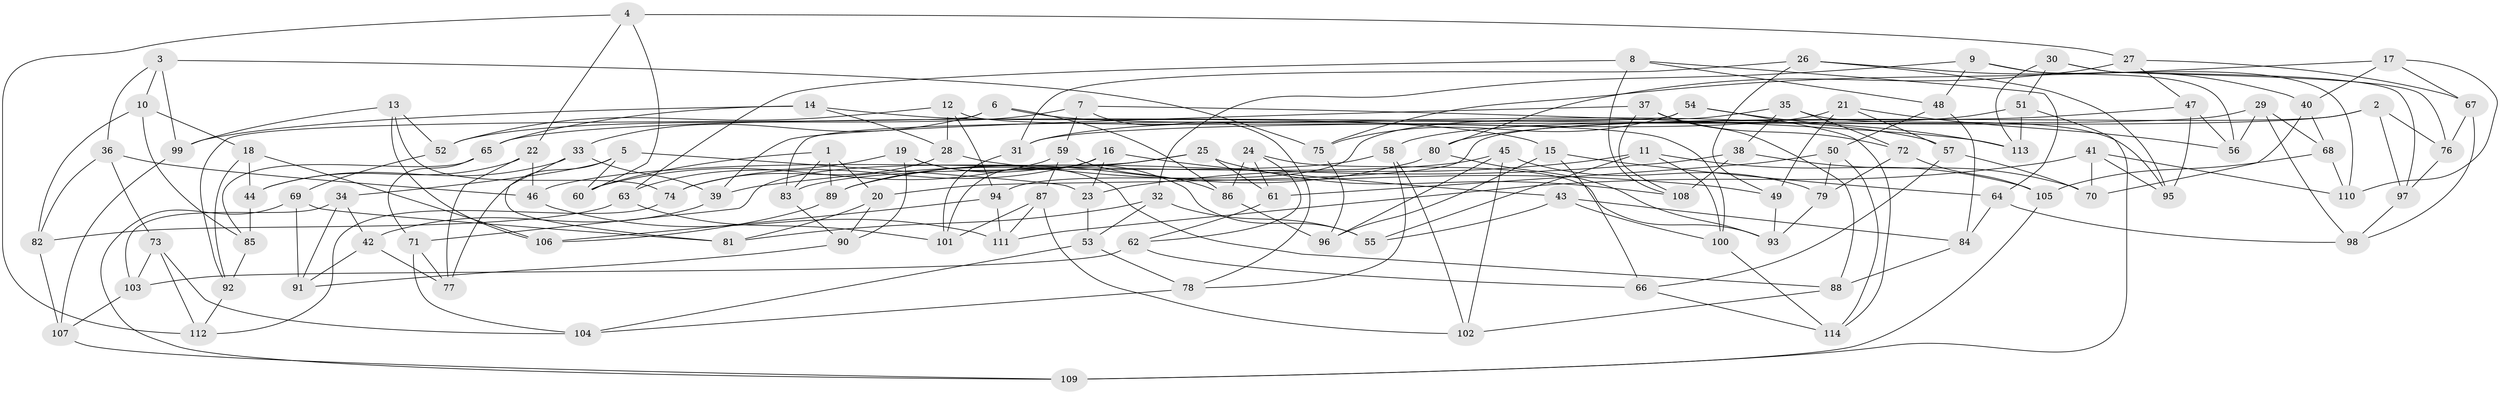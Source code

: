 // coarse degree distribution, {6: 0.43661971830985913, 4: 0.4225352112676056, 5: 0.14084507042253522}
// Generated by graph-tools (version 1.1) at 2025/24/03/03/25 07:24:30]
// undirected, 114 vertices, 228 edges
graph export_dot {
graph [start="1"]
  node [color=gray90,style=filled];
  1;
  2;
  3;
  4;
  5;
  6;
  7;
  8;
  9;
  10;
  11;
  12;
  13;
  14;
  15;
  16;
  17;
  18;
  19;
  20;
  21;
  22;
  23;
  24;
  25;
  26;
  27;
  28;
  29;
  30;
  31;
  32;
  33;
  34;
  35;
  36;
  37;
  38;
  39;
  40;
  41;
  42;
  43;
  44;
  45;
  46;
  47;
  48;
  49;
  50;
  51;
  52;
  53;
  54;
  55;
  56;
  57;
  58;
  59;
  60;
  61;
  62;
  63;
  64;
  65;
  66;
  67;
  68;
  69;
  70;
  71;
  72;
  73;
  74;
  75;
  76;
  77;
  78;
  79;
  80;
  81;
  82;
  83;
  84;
  85;
  86;
  87;
  88;
  89;
  90;
  91;
  92;
  93;
  94;
  95;
  96;
  97;
  98;
  99;
  100;
  101;
  102;
  103;
  104;
  105;
  106;
  107;
  108;
  109;
  110;
  111;
  112;
  113;
  114;
  1 -- 89;
  1 -- 20;
  1 -- 83;
  1 -- 60;
  2 -- 65;
  2 -- 97;
  2 -- 20;
  2 -- 76;
  3 -- 75;
  3 -- 36;
  3 -- 99;
  3 -- 10;
  4 -- 22;
  4 -- 112;
  4 -- 27;
  4 -- 60;
  5 -- 60;
  5 -- 23;
  5 -- 34;
  5 -- 77;
  6 -- 92;
  6 -- 86;
  6 -- 33;
  6 -- 57;
  7 -- 113;
  7 -- 78;
  7 -- 52;
  7 -- 59;
  8 -- 48;
  8 -- 63;
  8 -- 64;
  8 -- 108;
  9 -- 32;
  9 -- 56;
  9 -- 48;
  9 -- 110;
  10 -- 18;
  10 -- 82;
  10 -- 85;
  11 -- 100;
  11 -- 105;
  11 -- 23;
  11 -- 55;
  12 -- 100;
  12 -- 28;
  12 -- 94;
  12 -- 52;
  13 -- 74;
  13 -- 52;
  13 -- 99;
  13 -- 106;
  14 -- 15;
  14 -- 28;
  14 -- 99;
  14 -- 65;
  15 -- 66;
  15 -- 64;
  15 -- 96;
  16 -- 43;
  16 -- 23;
  16 -- 74;
  16 -- 101;
  17 -- 75;
  17 -- 67;
  17 -- 40;
  17 -- 110;
  18 -- 106;
  18 -- 44;
  18 -- 92;
  19 -- 88;
  19 -- 63;
  19 -- 55;
  19 -- 90;
  20 -- 81;
  20 -- 90;
  21 -- 31;
  21 -- 57;
  21 -- 56;
  21 -- 49;
  22 -- 46;
  22 -- 77;
  22 -- 44;
  23 -- 53;
  24 -- 93;
  24 -- 86;
  24 -- 61;
  24 -- 62;
  25 -- 89;
  25 -- 71;
  25 -- 108;
  25 -- 61;
  26 -- 40;
  26 -- 95;
  26 -- 31;
  26 -- 49;
  27 -- 47;
  27 -- 80;
  27 -- 67;
  28 -- 49;
  28 -- 74;
  29 -- 68;
  29 -- 56;
  29 -- 31;
  29 -- 98;
  30 -- 76;
  30 -- 97;
  30 -- 51;
  30 -- 113;
  31 -- 101;
  32 -- 81;
  32 -- 55;
  32 -- 53;
  33 -- 44;
  33 -- 39;
  33 -- 81;
  34 -- 42;
  34 -- 103;
  34 -- 91;
  35 -- 38;
  35 -- 95;
  35 -- 94;
  35 -- 72;
  36 -- 73;
  36 -- 46;
  36 -- 82;
  37 -- 88;
  37 -- 108;
  37 -- 72;
  37 -- 39;
  38 -- 70;
  38 -- 39;
  38 -- 108;
  39 -- 42;
  40 -- 68;
  40 -- 70;
  41 -- 95;
  41 -- 110;
  41 -- 70;
  41 -- 111;
  42 -- 77;
  42 -- 91;
  43 -- 100;
  43 -- 55;
  43 -- 84;
  44 -- 85;
  45 -- 46;
  45 -- 102;
  45 -- 96;
  45 -- 79;
  46 -- 111;
  47 -- 80;
  47 -- 95;
  47 -- 56;
  48 -- 84;
  48 -- 50;
  49 -- 93;
  50 -- 114;
  50 -- 79;
  50 -- 61;
  51 -- 58;
  51 -- 109;
  51 -- 113;
  52 -- 69;
  53 -- 78;
  53 -- 104;
  54 -- 113;
  54 -- 83;
  54 -- 75;
  54 -- 114;
  57 -- 66;
  57 -- 70;
  58 -- 102;
  58 -- 78;
  58 -- 83;
  59 -- 60;
  59 -- 87;
  59 -- 86;
  61 -- 62;
  62 -- 103;
  62 -- 66;
  63 -- 101;
  63 -- 82;
  64 -- 84;
  64 -- 98;
  65 -- 71;
  65 -- 85;
  66 -- 114;
  67 -- 98;
  67 -- 76;
  68 -- 105;
  68 -- 110;
  69 -- 109;
  69 -- 91;
  69 -- 81;
  71 -- 77;
  71 -- 104;
  72 -- 105;
  72 -- 79;
  73 -- 104;
  73 -- 112;
  73 -- 103;
  74 -- 112;
  75 -- 96;
  76 -- 97;
  78 -- 104;
  79 -- 93;
  80 -- 89;
  80 -- 93;
  82 -- 107;
  83 -- 90;
  84 -- 88;
  85 -- 92;
  86 -- 96;
  87 -- 111;
  87 -- 101;
  87 -- 102;
  88 -- 102;
  89 -- 106;
  90 -- 91;
  92 -- 112;
  94 -- 106;
  94 -- 111;
  97 -- 98;
  99 -- 107;
  100 -- 114;
  103 -- 107;
  105 -- 109;
  107 -- 109;
}
